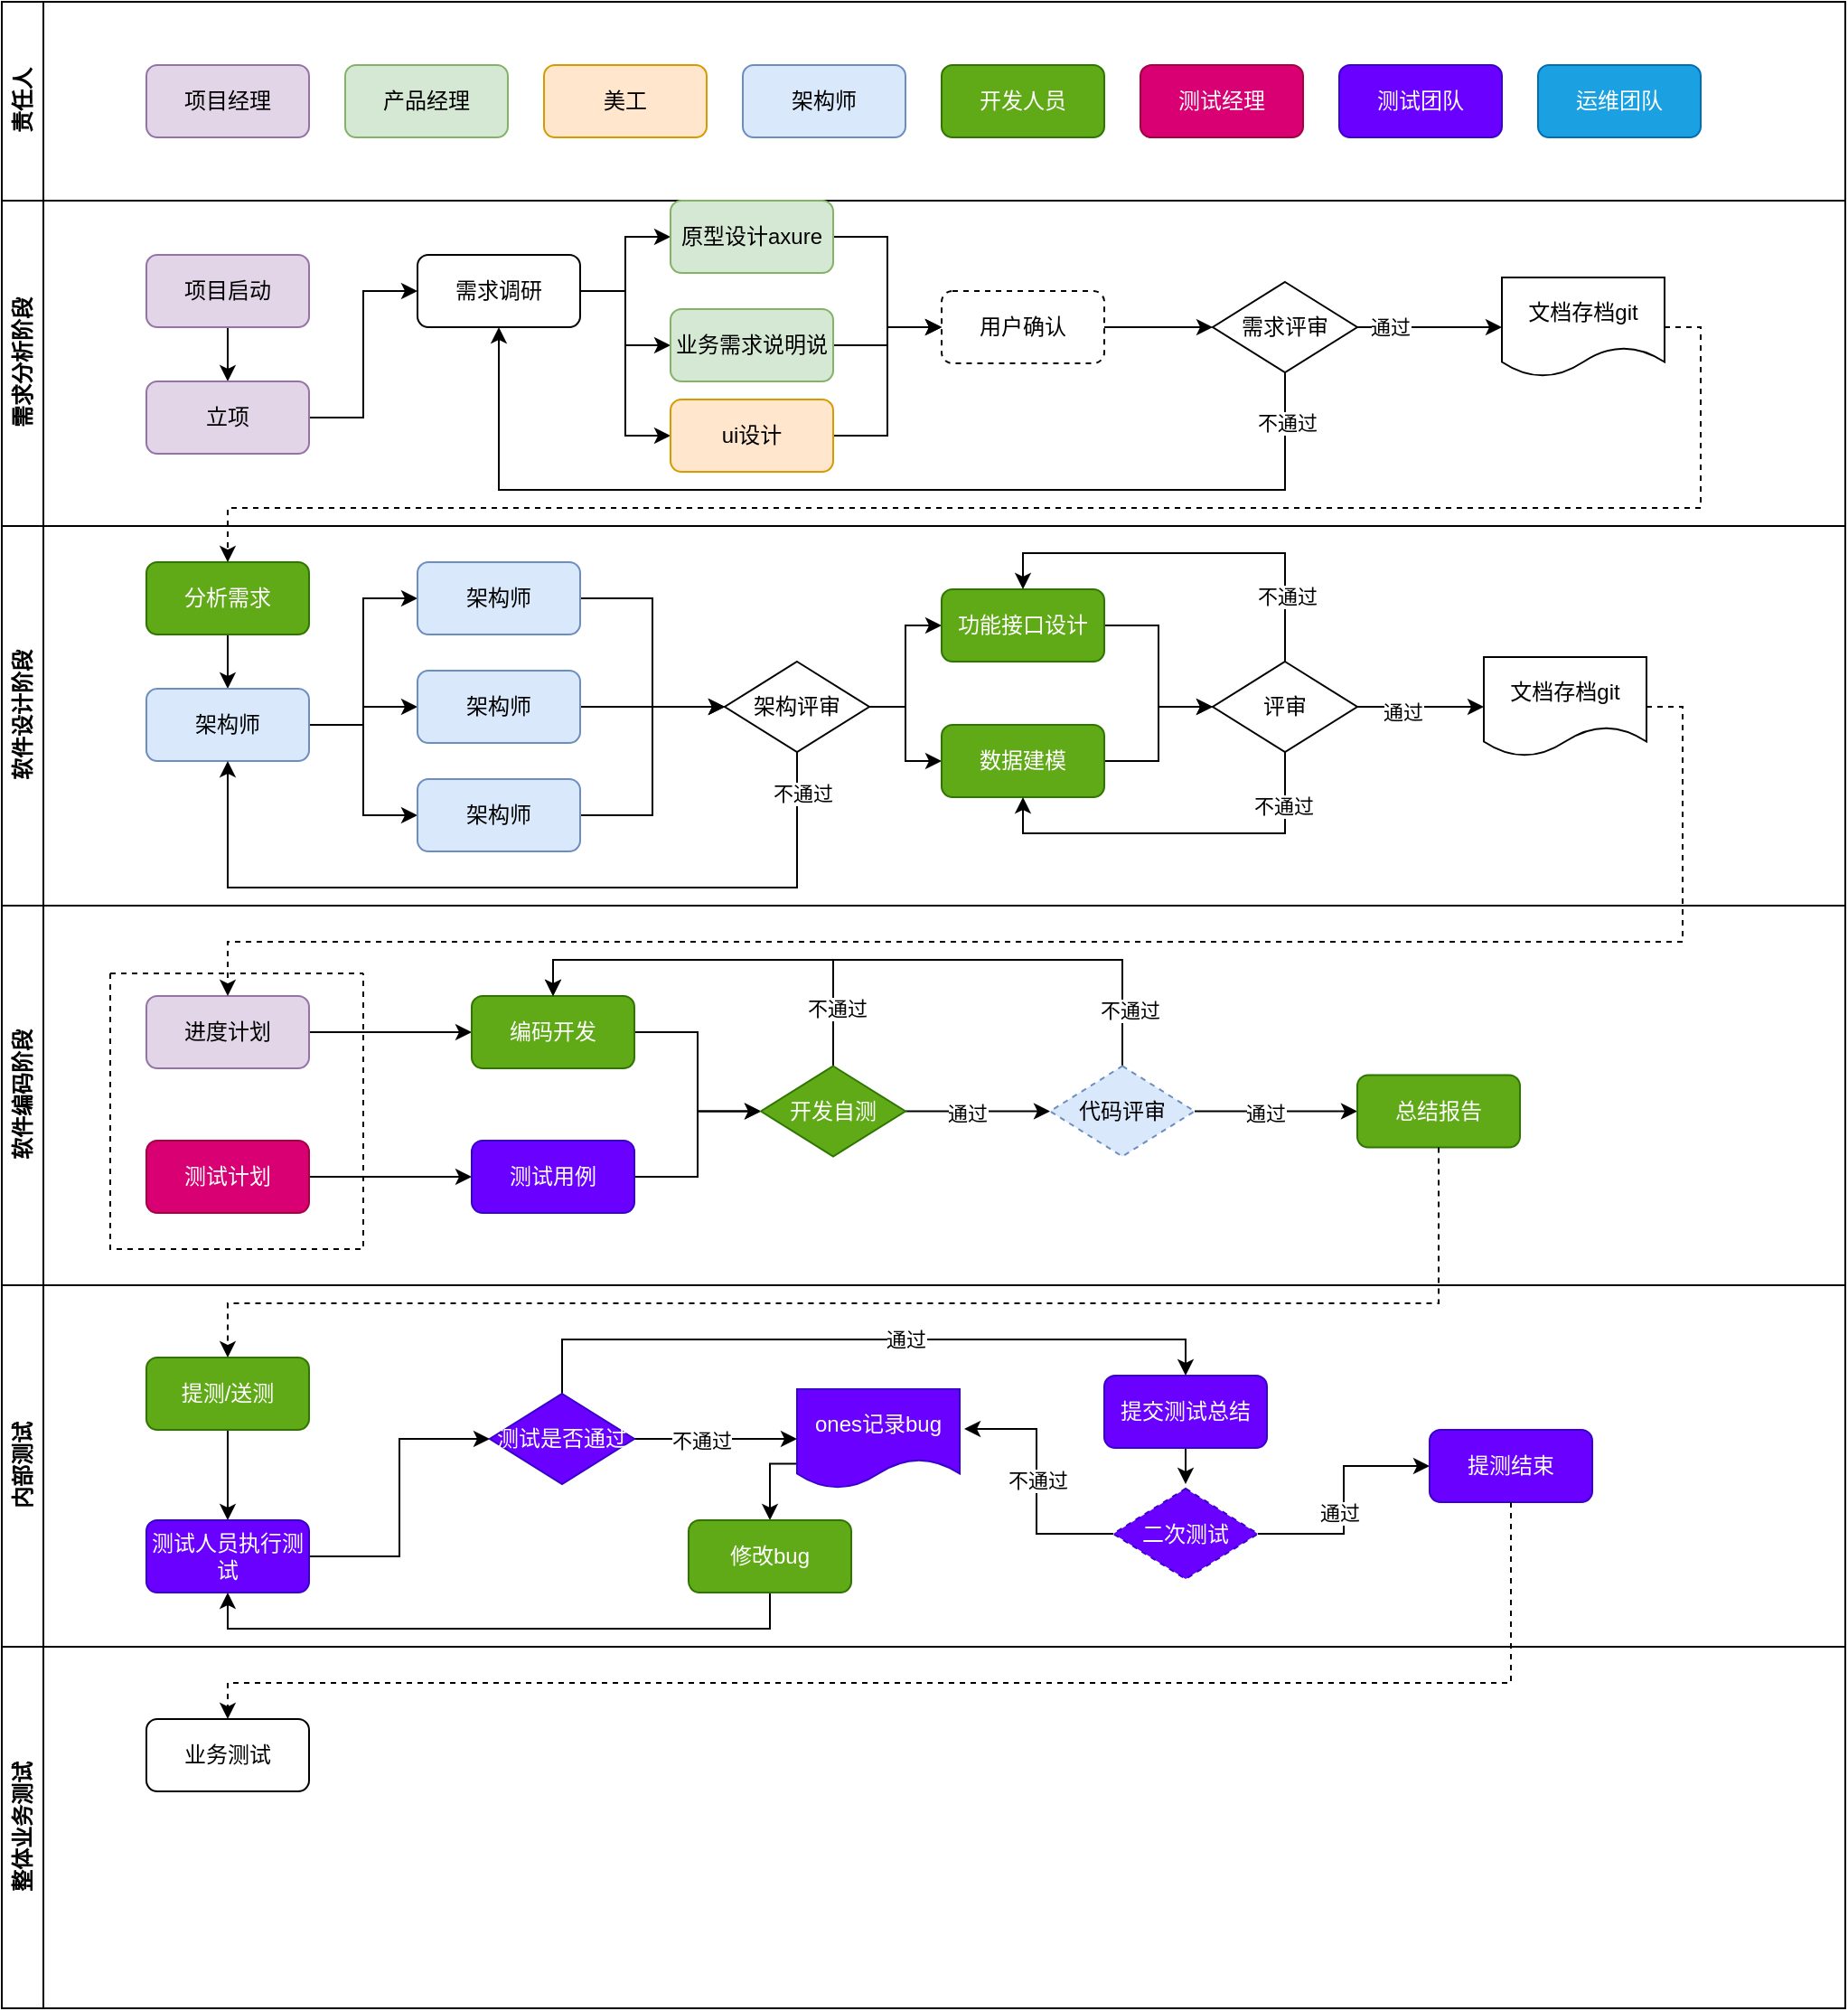 <mxfile version="21.6.1" type="github">
  <diagram name="Page-1" id="74e2e168-ea6b-b213-b513-2b3c1d86103e">
    <mxGraphModel dx="1195" dy="663" grid="1" gridSize="10" guides="1" tooltips="1" connect="1" arrows="1" fold="1" page="1" pageScale="1" pageWidth="1100" pageHeight="850" background="none" math="0" shadow="0">
      <root>
        <mxCell id="0" />
        <mxCell id="1" parent="0" />
        <mxCell id="TeHgW-a035bteJpnQWDR-2" value="责任人" style="swimlane;horizontal=0;whiteSpace=wrap;html=1;verticalAlign=middle;labelPosition=center;verticalLabelPosition=middle;align=center;flipV=0;flipH=0;movable=0;resizable=0;rotatable=0;deletable=0;editable=0;locked=1;connectable=0;" vertex="1" parent="1">
          <mxGeometry x="40" y="90" width="1020" height="110" as="geometry" />
        </mxCell>
        <mxCell id="TeHgW-a035bteJpnQWDR-5" value="项目经理" style="rounded=1;whiteSpace=wrap;html=1;labelBackgroundColor=none;fillColor=#e1d5e7;strokeColor=#9673a6;" vertex="1" parent="TeHgW-a035bteJpnQWDR-2">
          <mxGeometry x="80" y="35" width="90" height="40" as="geometry" />
        </mxCell>
        <mxCell id="TeHgW-a035bteJpnQWDR-9" value="产品经理" style="rounded=1;whiteSpace=wrap;html=1;fillColor=#d5e8d4;strokeColor=#82b366;" vertex="1" parent="TeHgW-a035bteJpnQWDR-2">
          <mxGeometry x="190" y="35" width="90" height="40" as="geometry" />
        </mxCell>
        <mxCell id="TeHgW-a035bteJpnQWDR-10" value="美工" style="rounded=1;whiteSpace=wrap;html=1;fillColor=#ffe6cc;strokeColor=#d79b00;" vertex="1" parent="TeHgW-a035bteJpnQWDR-2">
          <mxGeometry x="300" y="35" width="90" height="40" as="geometry" />
        </mxCell>
        <mxCell id="TeHgW-a035bteJpnQWDR-11" value="架构师" style="rounded=1;whiteSpace=wrap;html=1;fillColor=#dae8fc;strokeColor=#6c8ebf;" vertex="1" parent="TeHgW-a035bteJpnQWDR-2">
          <mxGeometry x="410" y="35" width="90" height="40" as="geometry" />
        </mxCell>
        <mxCell id="TeHgW-a035bteJpnQWDR-12" value="开发人员" style="rounded=1;whiteSpace=wrap;html=1;fillColor=#60a917;fontColor=#ffffff;strokeColor=#2D7600;" vertex="1" parent="TeHgW-a035bteJpnQWDR-2">
          <mxGeometry x="520" y="35" width="90" height="40" as="geometry" />
        </mxCell>
        <mxCell id="TeHgW-a035bteJpnQWDR-13" value="测试经理" style="rounded=1;whiteSpace=wrap;html=1;fillColor=#d80073;strokeColor=#A50040;fontColor=#ffffff;" vertex="1" parent="TeHgW-a035bteJpnQWDR-2">
          <mxGeometry x="630" y="35" width="90" height="40" as="geometry" />
        </mxCell>
        <mxCell id="TeHgW-a035bteJpnQWDR-14" value="测试团队" style="rounded=1;whiteSpace=wrap;html=1;fillColor=#6a00ff;fontColor=#ffffff;strokeColor=#3700CC;" vertex="1" parent="TeHgW-a035bteJpnQWDR-2">
          <mxGeometry x="740" y="35" width="90" height="40" as="geometry" />
        </mxCell>
        <mxCell id="TeHgW-a035bteJpnQWDR-15" value="运维团队" style="rounded=1;whiteSpace=wrap;html=1;fillColor=#1ba1e2;fontColor=#ffffff;strokeColor=#006EAF;" vertex="1" parent="TeHgW-a035bteJpnQWDR-2">
          <mxGeometry x="850" y="35" width="90" height="40" as="geometry" />
        </mxCell>
        <mxCell id="TeHgW-a035bteJpnQWDR-3" value="需求分析阶段" style="swimlane;horizontal=0;whiteSpace=wrap;html=1;movable=0;resizable=0;rotatable=0;deletable=0;editable=0;locked=1;connectable=0;" vertex="1" parent="1">
          <mxGeometry x="40" y="200" width="1020" height="180" as="geometry" />
        </mxCell>
        <mxCell id="TeHgW-a035bteJpnQWDR-18" value="" style="edgeStyle=orthogonalEdgeStyle;rounded=0;orthogonalLoop=1;jettySize=auto;html=1;" edge="1" parent="TeHgW-a035bteJpnQWDR-3" source="TeHgW-a035bteJpnQWDR-16" target="TeHgW-a035bteJpnQWDR-17">
          <mxGeometry relative="1" as="geometry" />
        </mxCell>
        <mxCell id="TeHgW-a035bteJpnQWDR-16" value="项目启动" style="rounded=1;whiteSpace=wrap;html=1;labelBackgroundColor=none;fillColor=#e1d5e7;strokeColor=#9673a6;" vertex="1" parent="TeHgW-a035bteJpnQWDR-3">
          <mxGeometry x="80" y="30" width="90" height="40" as="geometry" />
        </mxCell>
        <mxCell id="TeHgW-a035bteJpnQWDR-20" style="edgeStyle=orthogonalEdgeStyle;rounded=0;orthogonalLoop=1;jettySize=auto;html=1;exitX=1;exitY=0.5;exitDx=0;exitDy=0;entryX=0;entryY=0.5;entryDx=0;entryDy=0;" edge="1" parent="TeHgW-a035bteJpnQWDR-3" source="TeHgW-a035bteJpnQWDR-17" target="TeHgW-a035bteJpnQWDR-19">
          <mxGeometry relative="1" as="geometry" />
        </mxCell>
        <mxCell id="TeHgW-a035bteJpnQWDR-17" value="立项" style="rounded=1;whiteSpace=wrap;html=1;labelBackgroundColor=none;fillColor=#e1d5e7;strokeColor=#9673a6;" vertex="1" parent="TeHgW-a035bteJpnQWDR-3">
          <mxGeometry x="80" y="100" width="90" height="40" as="geometry" />
        </mxCell>
        <mxCell id="TeHgW-a035bteJpnQWDR-27" style="edgeStyle=orthogonalEdgeStyle;rounded=0;orthogonalLoop=1;jettySize=auto;html=1;exitX=1;exitY=0.5;exitDx=0;exitDy=0;" edge="1" parent="TeHgW-a035bteJpnQWDR-3" source="TeHgW-a035bteJpnQWDR-19" target="TeHgW-a035bteJpnQWDR-21">
          <mxGeometry relative="1" as="geometry" />
        </mxCell>
        <mxCell id="TeHgW-a035bteJpnQWDR-28" style="edgeStyle=orthogonalEdgeStyle;rounded=0;orthogonalLoop=1;jettySize=auto;html=1;exitX=1;exitY=0.5;exitDx=0;exitDy=0;" edge="1" parent="TeHgW-a035bteJpnQWDR-3" source="TeHgW-a035bteJpnQWDR-19" target="TeHgW-a035bteJpnQWDR-22">
          <mxGeometry relative="1" as="geometry" />
        </mxCell>
        <mxCell id="TeHgW-a035bteJpnQWDR-29" style="edgeStyle=orthogonalEdgeStyle;rounded=0;orthogonalLoop=1;jettySize=auto;html=1;exitX=1;exitY=0.5;exitDx=0;exitDy=0;entryX=0;entryY=0.5;entryDx=0;entryDy=0;" edge="1" parent="TeHgW-a035bteJpnQWDR-3" source="TeHgW-a035bteJpnQWDR-19" target="TeHgW-a035bteJpnQWDR-24">
          <mxGeometry relative="1" as="geometry" />
        </mxCell>
        <mxCell id="TeHgW-a035bteJpnQWDR-19" value="需求调研" style="rounded=1;whiteSpace=wrap;html=1;labelBackgroundColor=none;" vertex="1" parent="TeHgW-a035bteJpnQWDR-3">
          <mxGeometry x="230" y="30" width="90" height="40" as="geometry" />
        </mxCell>
        <mxCell id="TeHgW-a035bteJpnQWDR-31" style="edgeStyle=orthogonalEdgeStyle;rounded=0;orthogonalLoop=1;jettySize=auto;html=1;exitX=1;exitY=0.5;exitDx=0;exitDy=0;entryX=0;entryY=0.5;entryDx=0;entryDy=0;" edge="1" parent="TeHgW-a035bteJpnQWDR-3" source="TeHgW-a035bteJpnQWDR-21" target="TeHgW-a035bteJpnQWDR-30">
          <mxGeometry relative="1" as="geometry" />
        </mxCell>
        <mxCell id="TeHgW-a035bteJpnQWDR-21" value="原型设计axure" style="rounded=1;whiteSpace=wrap;html=1;fillColor=#d5e8d4;strokeColor=#82b366;" vertex="1" parent="TeHgW-a035bteJpnQWDR-3">
          <mxGeometry x="370" width="90" height="40" as="geometry" />
        </mxCell>
        <mxCell id="TeHgW-a035bteJpnQWDR-32" style="edgeStyle=orthogonalEdgeStyle;rounded=0;orthogonalLoop=1;jettySize=auto;html=1;exitX=1;exitY=0.5;exitDx=0;exitDy=0;entryX=0;entryY=0.5;entryDx=0;entryDy=0;" edge="1" parent="TeHgW-a035bteJpnQWDR-3" source="TeHgW-a035bteJpnQWDR-22" target="TeHgW-a035bteJpnQWDR-30">
          <mxGeometry relative="1" as="geometry" />
        </mxCell>
        <mxCell id="TeHgW-a035bteJpnQWDR-22" value="业务需求说明说" style="rounded=1;whiteSpace=wrap;html=1;fillColor=#d5e8d4;strokeColor=#82b366;" vertex="1" parent="TeHgW-a035bteJpnQWDR-3">
          <mxGeometry x="370" y="60" width="90" height="40" as="geometry" />
        </mxCell>
        <mxCell id="TeHgW-a035bteJpnQWDR-33" style="edgeStyle=orthogonalEdgeStyle;rounded=0;orthogonalLoop=1;jettySize=auto;html=1;exitX=1;exitY=0.5;exitDx=0;exitDy=0;entryX=0;entryY=0.5;entryDx=0;entryDy=0;" edge="1" parent="TeHgW-a035bteJpnQWDR-3" source="TeHgW-a035bteJpnQWDR-24" target="TeHgW-a035bteJpnQWDR-30">
          <mxGeometry relative="1" as="geometry" />
        </mxCell>
        <mxCell id="TeHgW-a035bteJpnQWDR-24" value="ui设计" style="rounded=1;whiteSpace=wrap;html=1;fillColor=#ffe6cc;strokeColor=#d79b00;" vertex="1" parent="TeHgW-a035bteJpnQWDR-3">
          <mxGeometry x="370" y="110" width="90" height="40" as="geometry" />
        </mxCell>
        <mxCell id="TeHgW-a035bteJpnQWDR-35" style="edgeStyle=orthogonalEdgeStyle;rounded=0;orthogonalLoop=1;jettySize=auto;html=1;exitX=1;exitY=0.5;exitDx=0;exitDy=0;" edge="1" parent="TeHgW-a035bteJpnQWDR-3" source="TeHgW-a035bteJpnQWDR-30" target="TeHgW-a035bteJpnQWDR-34">
          <mxGeometry relative="1" as="geometry" />
        </mxCell>
        <mxCell id="TeHgW-a035bteJpnQWDR-30" value="用户确认" style="rounded=1;whiteSpace=wrap;html=1;labelBackgroundColor=none;dashed=1;" vertex="1" parent="TeHgW-a035bteJpnQWDR-3">
          <mxGeometry x="520" y="50" width="90" height="40" as="geometry" />
        </mxCell>
        <mxCell id="TeHgW-a035bteJpnQWDR-36" style="edgeStyle=orthogonalEdgeStyle;rounded=0;orthogonalLoop=1;jettySize=auto;html=1;exitX=0.5;exitY=1;exitDx=0;exitDy=0;entryX=0.5;entryY=1;entryDx=0;entryDy=0;" edge="1" parent="TeHgW-a035bteJpnQWDR-3" source="TeHgW-a035bteJpnQWDR-34" target="TeHgW-a035bteJpnQWDR-19">
          <mxGeometry relative="1" as="geometry">
            <Array as="points">
              <mxPoint x="710" y="160" />
              <mxPoint x="275" y="160" />
            </Array>
          </mxGeometry>
        </mxCell>
        <mxCell id="TeHgW-a035bteJpnQWDR-37" value="不通过" style="edgeLabel;html=1;align=center;verticalAlign=middle;resizable=0;points=[];" vertex="1" connectable="0" parent="TeHgW-a035bteJpnQWDR-36">
          <mxGeometry x="-0.905" y="1" relative="1" as="geometry">
            <mxPoint as="offset" />
          </mxGeometry>
        </mxCell>
        <mxCell id="TeHgW-a035bteJpnQWDR-39" value="" style="edgeStyle=orthogonalEdgeStyle;rounded=0;orthogonalLoop=1;jettySize=auto;html=1;" edge="1" parent="TeHgW-a035bteJpnQWDR-3" source="TeHgW-a035bteJpnQWDR-34" target="TeHgW-a035bteJpnQWDR-38">
          <mxGeometry relative="1" as="geometry" />
        </mxCell>
        <mxCell id="TeHgW-a035bteJpnQWDR-42" value="通过" style="edgeLabel;html=1;align=center;verticalAlign=middle;resizable=0;points=[];" vertex="1" connectable="0" parent="TeHgW-a035bteJpnQWDR-39">
          <mxGeometry x="-0.562" relative="1" as="geometry">
            <mxPoint as="offset" />
          </mxGeometry>
        </mxCell>
        <mxCell id="TeHgW-a035bteJpnQWDR-34" value="需求评审" style="rhombus;whiteSpace=wrap;html=1;" vertex="1" parent="TeHgW-a035bteJpnQWDR-3">
          <mxGeometry x="670" y="45" width="80" height="50" as="geometry" />
        </mxCell>
        <mxCell id="TeHgW-a035bteJpnQWDR-38" value="文档存档git" style="shape=document;whiteSpace=wrap;html=1;boundedLbl=1;movable=1;resizable=1;rotatable=1;deletable=1;editable=1;locked=0;connectable=1;" vertex="1" parent="TeHgW-a035bteJpnQWDR-3">
          <mxGeometry x="830" y="42.5" width="90" height="55" as="geometry" />
        </mxCell>
        <mxCell id="TeHgW-a035bteJpnQWDR-4" value="软件设计阶段" style="swimlane;horizontal=0;whiteSpace=wrap;html=1;movable=0;resizable=0;rotatable=0;deletable=0;editable=0;locked=1;connectable=0;" vertex="1" parent="1">
          <mxGeometry x="40" y="380" width="1020" height="210" as="geometry" />
        </mxCell>
        <mxCell id="TeHgW-a035bteJpnQWDR-53" value="" style="edgeStyle=orthogonalEdgeStyle;rounded=0;orthogonalLoop=1;jettySize=auto;html=1;" edge="1" parent="TeHgW-a035bteJpnQWDR-4" source="TeHgW-a035bteJpnQWDR-40" target="TeHgW-a035bteJpnQWDR-43">
          <mxGeometry relative="1" as="geometry" />
        </mxCell>
        <mxCell id="TeHgW-a035bteJpnQWDR-40" value="分析需求" style="rounded=1;whiteSpace=wrap;html=1;fillColor=#60a917;fontColor=#ffffff;strokeColor=#2D7600;" vertex="1" parent="TeHgW-a035bteJpnQWDR-4">
          <mxGeometry x="80" y="20" width="90" height="40" as="geometry" />
        </mxCell>
        <mxCell id="TeHgW-a035bteJpnQWDR-54" style="edgeStyle=orthogonalEdgeStyle;rounded=0;orthogonalLoop=1;jettySize=auto;html=1;exitX=1;exitY=0.5;exitDx=0;exitDy=0;entryX=0;entryY=0.5;entryDx=0;entryDy=0;" edge="1" parent="TeHgW-a035bteJpnQWDR-4" source="TeHgW-a035bteJpnQWDR-43" target="TeHgW-a035bteJpnQWDR-45">
          <mxGeometry relative="1" as="geometry" />
        </mxCell>
        <mxCell id="TeHgW-a035bteJpnQWDR-55" style="edgeStyle=orthogonalEdgeStyle;rounded=0;orthogonalLoop=1;jettySize=auto;html=1;exitX=1;exitY=0.5;exitDx=0;exitDy=0;" edge="1" parent="TeHgW-a035bteJpnQWDR-4" source="TeHgW-a035bteJpnQWDR-43" target="TeHgW-a035bteJpnQWDR-50">
          <mxGeometry relative="1" as="geometry" />
        </mxCell>
        <mxCell id="TeHgW-a035bteJpnQWDR-56" style="edgeStyle=orthogonalEdgeStyle;rounded=0;orthogonalLoop=1;jettySize=auto;html=1;exitX=1;exitY=0.5;exitDx=0;exitDy=0;entryX=0;entryY=0.5;entryDx=0;entryDy=0;" edge="1" parent="TeHgW-a035bteJpnQWDR-4" source="TeHgW-a035bteJpnQWDR-43" target="TeHgW-a035bteJpnQWDR-51">
          <mxGeometry relative="1" as="geometry" />
        </mxCell>
        <mxCell id="TeHgW-a035bteJpnQWDR-43" value="架构师" style="rounded=1;whiteSpace=wrap;html=1;fillColor=#dae8fc;strokeColor=#6c8ebf;" vertex="1" parent="TeHgW-a035bteJpnQWDR-4">
          <mxGeometry x="80" y="90" width="90" height="40" as="geometry" />
        </mxCell>
        <mxCell id="TeHgW-a035bteJpnQWDR-58" style="edgeStyle=orthogonalEdgeStyle;rounded=0;orthogonalLoop=1;jettySize=auto;html=1;exitX=1;exitY=0.5;exitDx=0;exitDy=0;entryX=0;entryY=0.5;entryDx=0;entryDy=0;" edge="1" parent="TeHgW-a035bteJpnQWDR-4" source="TeHgW-a035bteJpnQWDR-45" target="TeHgW-a035bteJpnQWDR-52">
          <mxGeometry relative="1" as="geometry" />
        </mxCell>
        <mxCell id="TeHgW-a035bteJpnQWDR-45" value="架构师" style="rounded=1;whiteSpace=wrap;html=1;fillColor=#dae8fc;strokeColor=#6c8ebf;" vertex="1" parent="TeHgW-a035bteJpnQWDR-4">
          <mxGeometry x="230" y="20" width="90" height="40" as="geometry" />
        </mxCell>
        <mxCell id="TeHgW-a035bteJpnQWDR-61" style="edgeStyle=orthogonalEdgeStyle;rounded=0;orthogonalLoop=1;jettySize=auto;html=1;exitX=1;exitY=0.5;exitDx=0;exitDy=0;entryX=0;entryY=0.5;entryDx=0;entryDy=0;" edge="1" parent="TeHgW-a035bteJpnQWDR-4" source="TeHgW-a035bteJpnQWDR-50" target="TeHgW-a035bteJpnQWDR-52">
          <mxGeometry relative="1" as="geometry" />
        </mxCell>
        <mxCell id="TeHgW-a035bteJpnQWDR-50" value="架构师" style="rounded=1;whiteSpace=wrap;html=1;fillColor=#dae8fc;strokeColor=#6c8ebf;" vertex="1" parent="TeHgW-a035bteJpnQWDR-4">
          <mxGeometry x="230" y="80" width="90" height="40" as="geometry" />
        </mxCell>
        <mxCell id="TeHgW-a035bteJpnQWDR-60" style="edgeStyle=orthogonalEdgeStyle;rounded=0;orthogonalLoop=1;jettySize=auto;html=1;exitX=1;exitY=0.5;exitDx=0;exitDy=0;entryX=0;entryY=0.5;entryDx=0;entryDy=0;" edge="1" parent="TeHgW-a035bteJpnQWDR-4" source="TeHgW-a035bteJpnQWDR-51" target="TeHgW-a035bteJpnQWDR-52">
          <mxGeometry relative="1" as="geometry">
            <mxPoint x="400" y="100" as="targetPoint" />
            <Array as="points">
              <mxPoint x="360" y="160" />
              <mxPoint x="360" y="100" />
            </Array>
          </mxGeometry>
        </mxCell>
        <mxCell id="TeHgW-a035bteJpnQWDR-51" value="架构师" style="rounded=1;whiteSpace=wrap;html=1;fillColor=#dae8fc;strokeColor=#6c8ebf;" vertex="1" parent="TeHgW-a035bteJpnQWDR-4">
          <mxGeometry x="230" y="140" width="90" height="40" as="geometry" />
        </mxCell>
        <mxCell id="TeHgW-a035bteJpnQWDR-62" style="edgeStyle=orthogonalEdgeStyle;rounded=0;orthogonalLoop=1;jettySize=auto;html=1;exitX=0.5;exitY=1;exitDx=0;exitDy=0;entryX=0.5;entryY=1;entryDx=0;entryDy=0;" edge="1" parent="TeHgW-a035bteJpnQWDR-4" source="TeHgW-a035bteJpnQWDR-52" target="TeHgW-a035bteJpnQWDR-43">
          <mxGeometry relative="1" as="geometry">
            <Array as="points">
              <mxPoint x="440" y="200" />
              <mxPoint x="125" y="200" />
            </Array>
          </mxGeometry>
        </mxCell>
        <mxCell id="TeHgW-a035bteJpnQWDR-63" value="不通过" style="edgeLabel;html=1;align=center;verticalAlign=middle;resizable=0;points=[];" vertex="1" connectable="0" parent="TeHgW-a035bteJpnQWDR-62">
          <mxGeometry x="-0.901" y="3" relative="1" as="geometry">
            <mxPoint as="offset" />
          </mxGeometry>
        </mxCell>
        <mxCell id="TeHgW-a035bteJpnQWDR-66" style="edgeStyle=orthogonalEdgeStyle;rounded=0;orthogonalLoop=1;jettySize=auto;html=1;exitX=1;exitY=0.5;exitDx=0;exitDy=0;entryX=0;entryY=0.5;entryDx=0;entryDy=0;" edge="1" parent="TeHgW-a035bteJpnQWDR-4" source="TeHgW-a035bteJpnQWDR-52" target="TeHgW-a035bteJpnQWDR-64">
          <mxGeometry relative="1" as="geometry" />
        </mxCell>
        <mxCell id="TeHgW-a035bteJpnQWDR-67" style="edgeStyle=orthogonalEdgeStyle;rounded=0;orthogonalLoop=1;jettySize=auto;html=1;exitX=1;exitY=0.5;exitDx=0;exitDy=0;entryX=0;entryY=0.5;entryDx=0;entryDy=0;" edge="1" parent="TeHgW-a035bteJpnQWDR-4" source="TeHgW-a035bteJpnQWDR-52" target="TeHgW-a035bteJpnQWDR-65">
          <mxGeometry relative="1" as="geometry" />
        </mxCell>
        <mxCell id="TeHgW-a035bteJpnQWDR-52" value="架构评审" style="rhombus;whiteSpace=wrap;html=1;" vertex="1" parent="TeHgW-a035bteJpnQWDR-4">
          <mxGeometry x="400" y="75" width="80" height="50" as="geometry" />
        </mxCell>
        <mxCell id="TeHgW-a035bteJpnQWDR-69" style="edgeStyle=orthogonalEdgeStyle;rounded=0;orthogonalLoop=1;jettySize=auto;html=1;exitX=1;exitY=0.5;exitDx=0;exitDy=0;" edge="1" parent="TeHgW-a035bteJpnQWDR-4" source="TeHgW-a035bteJpnQWDR-64" target="TeHgW-a035bteJpnQWDR-68">
          <mxGeometry relative="1" as="geometry" />
        </mxCell>
        <mxCell id="TeHgW-a035bteJpnQWDR-64" value="功能接口设计" style="rounded=1;whiteSpace=wrap;html=1;fillColor=#60a917;fontColor=#ffffff;strokeColor=#2D7600;" vertex="1" parent="TeHgW-a035bteJpnQWDR-4">
          <mxGeometry x="520" y="35" width="90" height="40" as="geometry" />
        </mxCell>
        <mxCell id="TeHgW-a035bteJpnQWDR-70" style="edgeStyle=orthogonalEdgeStyle;rounded=0;orthogonalLoop=1;jettySize=auto;html=1;exitX=1;exitY=0.5;exitDx=0;exitDy=0;" edge="1" parent="TeHgW-a035bteJpnQWDR-4" source="TeHgW-a035bteJpnQWDR-65" target="TeHgW-a035bteJpnQWDR-68">
          <mxGeometry relative="1" as="geometry" />
        </mxCell>
        <mxCell id="TeHgW-a035bteJpnQWDR-65" value="数据建模" style="rounded=1;whiteSpace=wrap;html=1;fillColor=#60a917;fontColor=#ffffff;strokeColor=#2D7600;" vertex="1" parent="TeHgW-a035bteJpnQWDR-4">
          <mxGeometry x="520" y="110" width="90" height="40" as="geometry" />
        </mxCell>
        <mxCell id="TeHgW-a035bteJpnQWDR-71" style="edgeStyle=orthogonalEdgeStyle;rounded=0;orthogonalLoop=1;jettySize=auto;html=1;exitX=0.5;exitY=0;exitDx=0;exitDy=0;entryX=0.5;entryY=0;entryDx=0;entryDy=0;" edge="1" parent="TeHgW-a035bteJpnQWDR-4" source="TeHgW-a035bteJpnQWDR-68" target="TeHgW-a035bteJpnQWDR-64">
          <mxGeometry relative="1" as="geometry" />
        </mxCell>
        <mxCell id="TeHgW-a035bteJpnQWDR-73" value="不通过" style="edgeLabel;html=1;align=center;verticalAlign=middle;resizable=0;points=[];" vertex="1" connectable="0" parent="TeHgW-a035bteJpnQWDR-71">
          <mxGeometry x="-0.677" y="-1" relative="1" as="geometry">
            <mxPoint as="offset" />
          </mxGeometry>
        </mxCell>
        <mxCell id="TeHgW-a035bteJpnQWDR-72" style="edgeStyle=orthogonalEdgeStyle;rounded=0;orthogonalLoop=1;jettySize=auto;html=1;exitX=0.5;exitY=1;exitDx=0;exitDy=0;entryX=0.5;entryY=1;entryDx=0;entryDy=0;" edge="1" parent="TeHgW-a035bteJpnQWDR-4" source="TeHgW-a035bteJpnQWDR-68" target="TeHgW-a035bteJpnQWDR-65">
          <mxGeometry relative="1" as="geometry" />
        </mxCell>
        <mxCell id="TeHgW-a035bteJpnQWDR-74" value="不通过" style="edgeLabel;html=1;align=center;verticalAlign=middle;resizable=0;points=[];" vertex="1" connectable="0" parent="TeHgW-a035bteJpnQWDR-72">
          <mxGeometry x="-0.719" y="-1" relative="1" as="geometry">
            <mxPoint as="offset" />
          </mxGeometry>
        </mxCell>
        <mxCell id="TeHgW-a035bteJpnQWDR-76" style="edgeStyle=orthogonalEdgeStyle;rounded=0;orthogonalLoop=1;jettySize=auto;html=1;exitX=1;exitY=0.5;exitDx=0;exitDy=0;entryX=0;entryY=0.5;entryDx=0;entryDy=0;" edge="1" parent="TeHgW-a035bteJpnQWDR-4" source="TeHgW-a035bteJpnQWDR-68" target="TeHgW-a035bteJpnQWDR-75">
          <mxGeometry relative="1" as="geometry" />
        </mxCell>
        <mxCell id="TeHgW-a035bteJpnQWDR-77" value="通过" style="edgeLabel;html=1;align=center;verticalAlign=middle;resizable=0;points=[];" vertex="1" connectable="0" parent="TeHgW-a035bteJpnQWDR-76">
          <mxGeometry x="-0.286" y="-3" relative="1" as="geometry">
            <mxPoint as="offset" />
          </mxGeometry>
        </mxCell>
        <mxCell id="TeHgW-a035bteJpnQWDR-68" value="评审" style="rhombus;whiteSpace=wrap;html=1;" vertex="1" parent="TeHgW-a035bteJpnQWDR-4">
          <mxGeometry x="670" y="75" width="80" height="50" as="geometry" />
        </mxCell>
        <mxCell id="TeHgW-a035bteJpnQWDR-75" value="文档存档git" style="shape=document;whiteSpace=wrap;html=1;boundedLbl=1;movable=1;resizable=1;rotatable=1;deletable=1;editable=1;locked=0;connectable=1;" vertex="1" parent="TeHgW-a035bteJpnQWDR-4">
          <mxGeometry x="820" y="72.5" width="90" height="55" as="geometry" />
        </mxCell>
        <mxCell id="TeHgW-a035bteJpnQWDR-41" style="edgeStyle=orthogonalEdgeStyle;rounded=0;orthogonalLoop=1;jettySize=auto;html=1;exitX=1;exitY=0.5;exitDx=0;exitDy=0;dashed=1;" edge="1" parent="1" source="TeHgW-a035bteJpnQWDR-38" target="TeHgW-a035bteJpnQWDR-40">
          <mxGeometry relative="1" as="geometry">
            <Array as="points">
              <mxPoint x="980" y="270" />
              <mxPoint x="980" y="370" />
              <mxPoint x="165" y="370" />
            </Array>
          </mxGeometry>
        </mxCell>
        <mxCell id="TeHgW-a035bteJpnQWDR-108" value="软件编码阶段" style="swimlane;horizontal=0;whiteSpace=wrap;html=1;movable=0;resizable=0;rotatable=0;deletable=0;editable=0;locked=1;connectable=0;" vertex="1" parent="1">
          <mxGeometry x="40" y="590" width="1020" height="210" as="geometry" />
        </mxCell>
        <mxCell id="TeHgW-a035bteJpnQWDR-121" style="edgeStyle=orthogonalEdgeStyle;rounded=0;orthogonalLoop=1;jettySize=auto;html=1;exitX=0.5;exitY=1;exitDx=0;exitDy=0;entryX=0.5;entryY=1;entryDx=0;entryDy=0;" edge="1" parent="TeHgW-a035bteJpnQWDR-108" source="TeHgW-a035bteJpnQWDR-125">
          <mxGeometry relative="1" as="geometry">
            <Array as="points">
              <mxPoint x="440" y="200" />
              <mxPoint x="125" y="200" />
            </Array>
            <mxPoint x="125" y="130" as="targetPoint" />
          </mxGeometry>
        </mxCell>
        <mxCell id="TeHgW-a035bteJpnQWDR-132" style="edgeStyle=orthogonalEdgeStyle;rounded=0;orthogonalLoop=1;jettySize=auto;html=1;exitX=0.5;exitY=1;exitDx=0;exitDy=0;entryX=0.5;entryY=1;entryDx=0;entryDy=0;" edge="1" parent="TeHgW-a035bteJpnQWDR-108" source="TeHgW-a035bteJpnQWDR-136">
          <mxGeometry relative="1" as="geometry">
            <mxPoint x="565" y="150" as="targetPoint" />
          </mxGeometry>
        </mxCell>
        <mxCell id="TeHgW-a035bteJpnQWDR-145" value="" style="edgeStyle=orthogonalEdgeStyle;rounded=0;orthogonalLoop=1;jettySize=auto;html=1;" edge="1" parent="TeHgW-a035bteJpnQWDR-108" source="TeHgW-a035bteJpnQWDR-138" target="TeHgW-a035bteJpnQWDR-141">
          <mxGeometry relative="1" as="geometry" />
        </mxCell>
        <mxCell id="TeHgW-a035bteJpnQWDR-138" value="进度计划" style="rounded=1;whiteSpace=wrap;html=1;labelBackgroundColor=none;fillColor=#e1d5e7;strokeColor=#9673a6;" vertex="1" parent="TeHgW-a035bteJpnQWDR-108">
          <mxGeometry x="80" y="50" width="90" height="40" as="geometry" />
        </mxCell>
        <mxCell id="TeHgW-a035bteJpnQWDR-146" value="" style="edgeStyle=orthogonalEdgeStyle;rounded=0;orthogonalLoop=1;jettySize=auto;html=1;" edge="1" parent="TeHgW-a035bteJpnQWDR-108" source="TeHgW-a035bteJpnQWDR-139" target="TeHgW-a035bteJpnQWDR-140">
          <mxGeometry relative="1" as="geometry" />
        </mxCell>
        <mxCell id="TeHgW-a035bteJpnQWDR-139" value="测试计划" style="rounded=1;whiteSpace=wrap;html=1;fillColor=#d80073;strokeColor=#A50040;fontColor=#ffffff;" vertex="1" parent="TeHgW-a035bteJpnQWDR-108">
          <mxGeometry x="80" y="130" width="90" height="40" as="geometry" />
        </mxCell>
        <mxCell id="TeHgW-a035bteJpnQWDR-149" style="edgeStyle=orthogonalEdgeStyle;rounded=0;orthogonalLoop=1;jettySize=auto;html=1;exitX=1;exitY=0.5;exitDx=0;exitDy=0;entryX=0;entryY=0.5;entryDx=0;entryDy=0;" edge="1" parent="TeHgW-a035bteJpnQWDR-108" source="TeHgW-a035bteJpnQWDR-140" target="TeHgW-a035bteJpnQWDR-147">
          <mxGeometry relative="1" as="geometry" />
        </mxCell>
        <mxCell id="TeHgW-a035bteJpnQWDR-140" value="测试用例" style="rounded=1;whiteSpace=wrap;html=1;fillColor=#6a00ff;fontColor=#ffffff;strokeColor=#3700CC;" vertex="1" parent="TeHgW-a035bteJpnQWDR-108">
          <mxGeometry x="260" y="130" width="90" height="40" as="geometry" />
        </mxCell>
        <mxCell id="TeHgW-a035bteJpnQWDR-148" style="edgeStyle=orthogonalEdgeStyle;rounded=0;orthogonalLoop=1;jettySize=auto;html=1;exitX=1;exitY=0.5;exitDx=0;exitDy=0;" edge="1" parent="TeHgW-a035bteJpnQWDR-108" source="TeHgW-a035bteJpnQWDR-141" target="TeHgW-a035bteJpnQWDR-147">
          <mxGeometry relative="1" as="geometry" />
        </mxCell>
        <mxCell id="TeHgW-a035bteJpnQWDR-141" value="编码开发" style="rounded=1;whiteSpace=wrap;html=1;fillColor=#60a917;fontColor=#ffffff;strokeColor=#2D7600;" vertex="1" parent="TeHgW-a035bteJpnQWDR-108">
          <mxGeometry x="260" y="50" width="90" height="40" as="geometry" />
        </mxCell>
        <mxCell id="TeHgW-a035bteJpnQWDR-144" value="" style="swimlane;startSize=0;dashed=1;" vertex="1" parent="TeHgW-a035bteJpnQWDR-108">
          <mxGeometry x="60" y="37.5" width="140" height="152.5" as="geometry" />
        </mxCell>
        <mxCell id="TeHgW-a035bteJpnQWDR-151" value="" style="edgeStyle=orthogonalEdgeStyle;rounded=0;orthogonalLoop=1;jettySize=auto;html=1;" edge="1" parent="TeHgW-a035bteJpnQWDR-108" source="TeHgW-a035bteJpnQWDR-147" target="TeHgW-a035bteJpnQWDR-150">
          <mxGeometry relative="1" as="geometry" />
        </mxCell>
        <mxCell id="TeHgW-a035bteJpnQWDR-157" value="通过" style="edgeLabel;html=1;align=center;verticalAlign=middle;resizable=0;points=[];" vertex="1" connectable="0" parent="TeHgW-a035bteJpnQWDR-151">
          <mxGeometry x="-0.146" y="-1" relative="1" as="geometry">
            <mxPoint as="offset" />
          </mxGeometry>
        </mxCell>
        <mxCell id="TeHgW-a035bteJpnQWDR-152" style="edgeStyle=orthogonalEdgeStyle;rounded=0;orthogonalLoop=1;jettySize=auto;html=1;exitX=0.5;exitY=0;exitDx=0;exitDy=0;entryX=0.5;entryY=0;entryDx=0;entryDy=0;" edge="1" parent="TeHgW-a035bteJpnQWDR-108" source="TeHgW-a035bteJpnQWDR-147" target="TeHgW-a035bteJpnQWDR-141">
          <mxGeometry relative="1" as="geometry" />
        </mxCell>
        <mxCell id="TeHgW-a035bteJpnQWDR-154" value="不通过" style="edgeLabel;html=1;align=center;verticalAlign=middle;resizable=0;points=[];" vertex="1" connectable="0" parent="TeHgW-a035bteJpnQWDR-152">
          <mxGeometry x="-0.728" y="-2" relative="1" as="geometry">
            <mxPoint as="offset" />
          </mxGeometry>
        </mxCell>
        <mxCell id="TeHgW-a035bteJpnQWDR-147" value="开发自测" style="rhombus;whiteSpace=wrap;html=1;fillColor=#60a917;fontColor=#ffffff;strokeColor=#2D7600;" vertex="1" parent="TeHgW-a035bteJpnQWDR-108">
          <mxGeometry x="420" y="88.75" width="80" height="50" as="geometry" />
        </mxCell>
        <mxCell id="TeHgW-a035bteJpnQWDR-153" style="edgeStyle=orthogonalEdgeStyle;rounded=0;orthogonalLoop=1;jettySize=auto;html=1;exitX=0.5;exitY=0;exitDx=0;exitDy=0;entryX=0.5;entryY=0;entryDx=0;entryDy=0;" edge="1" parent="TeHgW-a035bteJpnQWDR-108" source="TeHgW-a035bteJpnQWDR-150" target="TeHgW-a035bteJpnQWDR-141">
          <mxGeometry relative="1" as="geometry" />
        </mxCell>
        <mxCell id="TeHgW-a035bteJpnQWDR-155" value="不通过" style="edgeLabel;html=1;align=center;verticalAlign=middle;resizable=0;points=[];" vertex="1" connectable="0" parent="TeHgW-a035bteJpnQWDR-153">
          <mxGeometry x="-0.843" y="-4" relative="1" as="geometry">
            <mxPoint as="offset" />
          </mxGeometry>
        </mxCell>
        <mxCell id="TeHgW-a035bteJpnQWDR-158" value="" style="edgeStyle=orthogonalEdgeStyle;rounded=0;orthogonalLoop=1;jettySize=auto;html=1;" edge="1" parent="TeHgW-a035bteJpnQWDR-108" source="TeHgW-a035bteJpnQWDR-150" target="TeHgW-a035bteJpnQWDR-156">
          <mxGeometry relative="1" as="geometry" />
        </mxCell>
        <mxCell id="TeHgW-a035bteJpnQWDR-159" value="通过" style="edgeLabel;html=1;align=center;verticalAlign=middle;resizable=0;points=[];" vertex="1" connectable="0" parent="TeHgW-a035bteJpnQWDR-158">
          <mxGeometry x="-0.148" y="-1" relative="1" as="geometry">
            <mxPoint as="offset" />
          </mxGeometry>
        </mxCell>
        <mxCell id="TeHgW-a035bteJpnQWDR-150" value="代码评审" style="rhombus;whiteSpace=wrap;html=1;dashed=1;fillColor=#dae8fc;strokeColor=#6c8ebf;" vertex="1" parent="TeHgW-a035bteJpnQWDR-108">
          <mxGeometry x="580" y="88.75" width="80" height="50" as="geometry" />
        </mxCell>
        <mxCell id="TeHgW-a035bteJpnQWDR-156" value="总结报告" style="rounded=1;whiteSpace=wrap;html=1;fillColor=#60a917;fontColor=#ffffff;strokeColor=#2D7600;" vertex="1" parent="TeHgW-a035bteJpnQWDR-108">
          <mxGeometry x="750" y="93.75" width="90" height="40" as="geometry" />
        </mxCell>
        <mxCell id="TeHgW-a035bteJpnQWDR-142" style="edgeStyle=orthogonalEdgeStyle;rounded=0;orthogonalLoop=1;jettySize=auto;html=1;exitX=1;exitY=0.5;exitDx=0;exitDy=0;dashed=1;" edge="1" parent="1" source="TeHgW-a035bteJpnQWDR-75" target="TeHgW-a035bteJpnQWDR-138">
          <mxGeometry relative="1" as="geometry">
            <Array as="points">
              <mxPoint x="970" y="480" />
              <mxPoint x="970" y="610" />
              <mxPoint x="165" y="610" />
            </Array>
          </mxGeometry>
        </mxCell>
        <mxCell id="TeHgW-a035bteJpnQWDR-183" value="内部测试" style="swimlane;horizontal=0;whiteSpace=wrap;html=1;" vertex="1" parent="1">
          <mxGeometry x="40" y="800" width="1020" height="200" as="geometry" />
        </mxCell>
        <mxCell id="TeHgW-a035bteJpnQWDR-188" value="" style="edgeStyle=orthogonalEdgeStyle;rounded=0;orthogonalLoop=1;jettySize=auto;html=1;" edge="1" parent="TeHgW-a035bteJpnQWDR-183" source="TeHgW-a035bteJpnQWDR-185" target="TeHgW-a035bteJpnQWDR-187">
          <mxGeometry relative="1" as="geometry" />
        </mxCell>
        <mxCell id="TeHgW-a035bteJpnQWDR-185" value="提测/送测" style="rounded=1;whiteSpace=wrap;html=1;fillColor=#60a917;fontColor=#ffffff;strokeColor=#2D7600;" vertex="1" parent="TeHgW-a035bteJpnQWDR-183">
          <mxGeometry x="80" y="40" width="90" height="40" as="geometry" />
        </mxCell>
        <mxCell id="TeHgW-a035bteJpnQWDR-196" style="edgeStyle=orthogonalEdgeStyle;rounded=0;orthogonalLoop=1;jettySize=auto;html=1;exitX=1;exitY=0.5;exitDx=0;exitDy=0;entryX=0;entryY=0.5;entryDx=0;entryDy=0;" edge="1" parent="TeHgW-a035bteJpnQWDR-183" source="TeHgW-a035bteJpnQWDR-187" target="TeHgW-a035bteJpnQWDR-189">
          <mxGeometry relative="1" as="geometry" />
        </mxCell>
        <mxCell id="TeHgW-a035bteJpnQWDR-187" value="测试人员执行测试" style="rounded=1;whiteSpace=wrap;html=1;fillColor=#6a00ff;fontColor=#ffffff;strokeColor=#3700CC;" vertex="1" parent="TeHgW-a035bteJpnQWDR-183">
          <mxGeometry x="80" y="130" width="90" height="40" as="geometry" />
        </mxCell>
        <mxCell id="TeHgW-a035bteJpnQWDR-191" value="" style="edgeStyle=orthogonalEdgeStyle;rounded=0;orthogonalLoop=1;jettySize=auto;html=1;" edge="1" parent="TeHgW-a035bteJpnQWDR-183" source="TeHgW-a035bteJpnQWDR-189" target="TeHgW-a035bteJpnQWDR-190">
          <mxGeometry relative="1" as="geometry" />
        </mxCell>
        <mxCell id="TeHgW-a035bteJpnQWDR-192" value="不通过" style="edgeLabel;html=1;align=center;verticalAlign=middle;resizable=0;points=[];" vertex="1" connectable="0" parent="TeHgW-a035bteJpnQWDR-191">
          <mxGeometry x="-0.185" y="-1" relative="1" as="geometry">
            <mxPoint as="offset" />
          </mxGeometry>
        </mxCell>
        <mxCell id="TeHgW-a035bteJpnQWDR-198" style="edgeStyle=orthogonalEdgeStyle;rounded=0;orthogonalLoop=1;jettySize=auto;html=1;exitX=0.5;exitY=0;exitDx=0;exitDy=0;entryX=0.5;entryY=0;entryDx=0;entryDy=0;" edge="1" parent="TeHgW-a035bteJpnQWDR-183" source="TeHgW-a035bteJpnQWDR-189" target="TeHgW-a035bteJpnQWDR-197">
          <mxGeometry relative="1" as="geometry" />
        </mxCell>
        <mxCell id="TeHgW-a035bteJpnQWDR-199" value="通过" style="edgeLabel;html=1;align=center;verticalAlign=middle;resizable=0;points=[];" vertex="1" connectable="0" parent="TeHgW-a035bteJpnQWDR-198">
          <mxGeometry x="0.114" relative="1" as="geometry">
            <mxPoint as="offset" />
          </mxGeometry>
        </mxCell>
        <mxCell id="TeHgW-a035bteJpnQWDR-189" value="测试是否通过" style="rhombus;whiteSpace=wrap;html=1;fillColor=#6a00ff;fontColor=#ffffff;strokeColor=#3700CC;" vertex="1" parent="TeHgW-a035bteJpnQWDR-183">
          <mxGeometry x="270" y="60" width="80" height="50" as="geometry" />
        </mxCell>
        <mxCell id="TeHgW-a035bteJpnQWDR-194" style="edgeStyle=orthogonalEdgeStyle;rounded=0;orthogonalLoop=1;jettySize=auto;html=1;exitX=0;exitY=0.75;exitDx=0;exitDy=0;entryX=0.5;entryY=0;entryDx=0;entryDy=0;entryPerimeter=0;" edge="1" parent="TeHgW-a035bteJpnQWDR-183" source="TeHgW-a035bteJpnQWDR-190" target="TeHgW-a035bteJpnQWDR-193">
          <mxGeometry relative="1" as="geometry" />
        </mxCell>
        <mxCell id="TeHgW-a035bteJpnQWDR-190" value="ones记录bug" style="shape=document;whiteSpace=wrap;html=1;boundedLbl=1;movable=1;resizable=1;rotatable=1;deletable=1;editable=1;locked=0;connectable=1;fillColor=#6a00ff;fontColor=#ffffff;strokeColor=#3700CC;" vertex="1" parent="TeHgW-a035bteJpnQWDR-183">
          <mxGeometry x="440" y="57.5" width="90" height="55" as="geometry" />
        </mxCell>
        <mxCell id="TeHgW-a035bteJpnQWDR-195" style="edgeStyle=orthogonalEdgeStyle;rounded=0;orthogonalLoop=1;jettySize=auto;html=1;exitX=0.5;exitY=1;exitDx=0;exitDy=0;entryX=0.5;entryY=1;entryDx=0;entryDy=0;" edge="1" parent="TeHgW-a035bteJpnQWDR-183" source="TeHgW-a035bteJpnQWDR-193" target="TeHgW-a035bteJpnQWDR-187">
          <mxGeometry relative="1" as="geometry" />
        </mxCell>
        <mxCell id="TeHgW-a035bteJpnQWDR-193" value="修改bug" style="rounded=1;whiteSpace=wrap;html=1;fillColor=#60a917;fontColor=#ffffff;strokeColor=#2D7600;" vertex="1" parent="TeHgW-a035bteJpnQWDR-183">
          <mxGeometry x="380" y="130" width="90" height="40" as="geometry" />
        </mxCell>
        <mxCell id="TeHgW-a035bteJpnQWDR-203" style="edgeStyle=orthogonalEdgeStyle;rounded=0;orthogonalLoop=1;jettySize=auto;html=1;exitX=0.5;exitY=1;exitDx=0;exitDy=0;" edge="1" parent="TeHgW-a035bteJpnQWDR-183" source="TeHgW-a035bteJpnQWDR-197">
          <mxGeometry relative="1" as="geometry">
            <mxPoint x="655" y="110" as="targetPoint" />
          </mxGeometry>
        </mxCell>
        <mxCell id="TeHgW-a035bteJpnQWDR-197" value="提交测试总结" style="rounded=1;whiteSpace=wrap;html=1;fillColor=#6a00ff;fontColor=#ffffff;strokeColor=#3700CC;" vertex="1" parent="TeHgW-a035bteJpnQWDR-183">
          <mxGeometry x="610" y="50" width="90" height="40" as="geometry" />
        </mxCell>
        <mxCell id="TeHgW-a035bteJpnQWDR-201" style="edgeStyle=orthogonalEdgeStyle;rounded=0;orthogonalLoop=1;jettySize=auto;html=1;exitX=0;exitY=0.5;exitDx=0;exitDy=0;entryX=1.028;entryY=0.4;entryDx=0;entryDy=0;entryPerimeter=0;" edge="1" parent="TeHgW-a035bteJpnQWDR-183" source="TeHgW-a035bteJpnQWDR-200" target="TeHgW-a035bteJpnQWDR-190">
          <mxGeometry relative="1" as="geometry" />
        </mxCell>
        <mxCell id="TeHgW-a035bteJpnQWDR-202" value="不通过" style="edgeLabel;html=1;align=center;verticalAlign=middle;resizable=0;points=[];" vertex="1" connectable="0" parent="TeHgW-a035bteJpnQWDR-201">
          <mxGeometry x="0.027" relative="1" as="geometry">
            <mxPoint as="offset" />
          </mxGeometry>
        </mxCell>
        <mxCell id="TeHgW-a035bteJpnQWDR-205" style="edgeStyle=orthogonalEdgeStyle;rounded=0;orthogonalLoop=1;jettySize=auto;html=1;exitX=1;exitY=0.5;exitDx=0;exitDy=0;" edge="1" parent="TeHgW-a035bteJpnQWDR-183" source="TeHgW-a035bteJpnQWDR-200" target="TeHgW-a035bteJpnQWDR-204">
          <mxGeometry relative="1" as="geometry" />
        </mxCell>
        <mxCell id="TeHgW-a035bteJpnQWDR-206" value="通过" style="edgeLabel;html=1;align=center;verticalAlign=middle;resizable=0;points=[];" vertex="1" connectable="0" parent="TeHgW-a035bteJpnQWDR-205">
          <mxGeometry x="-0.099" y="3" relative="1" as="geometry">
            <mxPoint as="offset" />
          </mxGeometry>
        </mxCell>
        <mxCell id="TeHgW-a035bteJpnQWDR-200" value="二次测试" style="rhombus;whiteSpace=wrap;html=1;fillColor=#6a00ff;fontColor=#ffffff;strokeColor=#3700CC;dashed=1;" vertex="1" parent="TeHgW-a035bteJpnQWDR-183">
          <mxGeometry x="615" y="112.5" width="80" height="50" as="geometry" />
        </mxCell>
        <mxCell id="TeHgW-a035bteJpnQWDR-204" value="提测结束" style="rounded=1;whiteSpace=wrap;html=1;fillColor=#6a00ff;fontColor=#ffffff;strokeColor=#3700CC;" vertex="1" parent="TeHgW-a035bteJpnQWDR-183">
          <mxGeometry x="790" y="80" width="90" height="40" as="geometry" />
        </mxCell>
        <mxCell id="TeHgW-a035bteJpnQWDR-184" value="整体业务测试" style="swimlane;horizontal=0;whiteSpace=wrap;html=1;" vertex="1" parent="1">
          <mxGeometry x="40" y="1000" width="1020" height="200" as="geometry" />
        </mxCell>
        <mxCell id="TeHgW-a035bteJpnQWDR-207" value="业务测试" style="rounded=1;whiteSpace=wrap;html=1;" vertex="1" parent="TeHgW-a035bteJpnQWDR-184">
          <mxGeometry x="80" y="40" width="90" height="40" as="geometry" />
        </mxCell>
        <mxCell id="TeHgW-a035bteJpnQWDR-186" style="edgeStyle=orthogonalEdgeStyle;rounded=0;orthogonalLoop=1;jettySize=auto;html=1;exitX=0.5;exitY=1;exitDx=0;exitDy=0;dashed=1;" edge="1" parent="1" source="TeHgW-a035bteJpnQWDR-156" target="TeHgW-a035bteJpnQWDR-185">
          <mxGeometry relative="1" as="geometry">
            <Array as="points">
              <mxPoint x="835" y="810" />
              <mxPoint x="165" y="810" />
            </Array>
          </mxGeometry>
        </mxCell>
        <mxCell id="TeHgW-a035bteJpnQWDR-208" style="edgeStyle=orthogonalEdgeStyle;rounded=0;orthogonalLoop=1;jettySize=auto;html=1;exitX=0.5;exitY=1;exitDx=0;exitDy=0;dashed=1;" edge="1" parent="1" source="TeHgW-a035bteJpnQWDR-204" target="TeHgW-a035bteJpnQWDR-207">
          <mxGeometry relative="1" as="geometry">
            <Array as="points">
              <mxPoint x="875" y="1020" />
              <mxPoint x="165" y="1020" />
            </Array>
          </mxGeometry>
        </mxCell>
      </root>
    </mxGraphModel>
  </diagram>
</mxfile>
